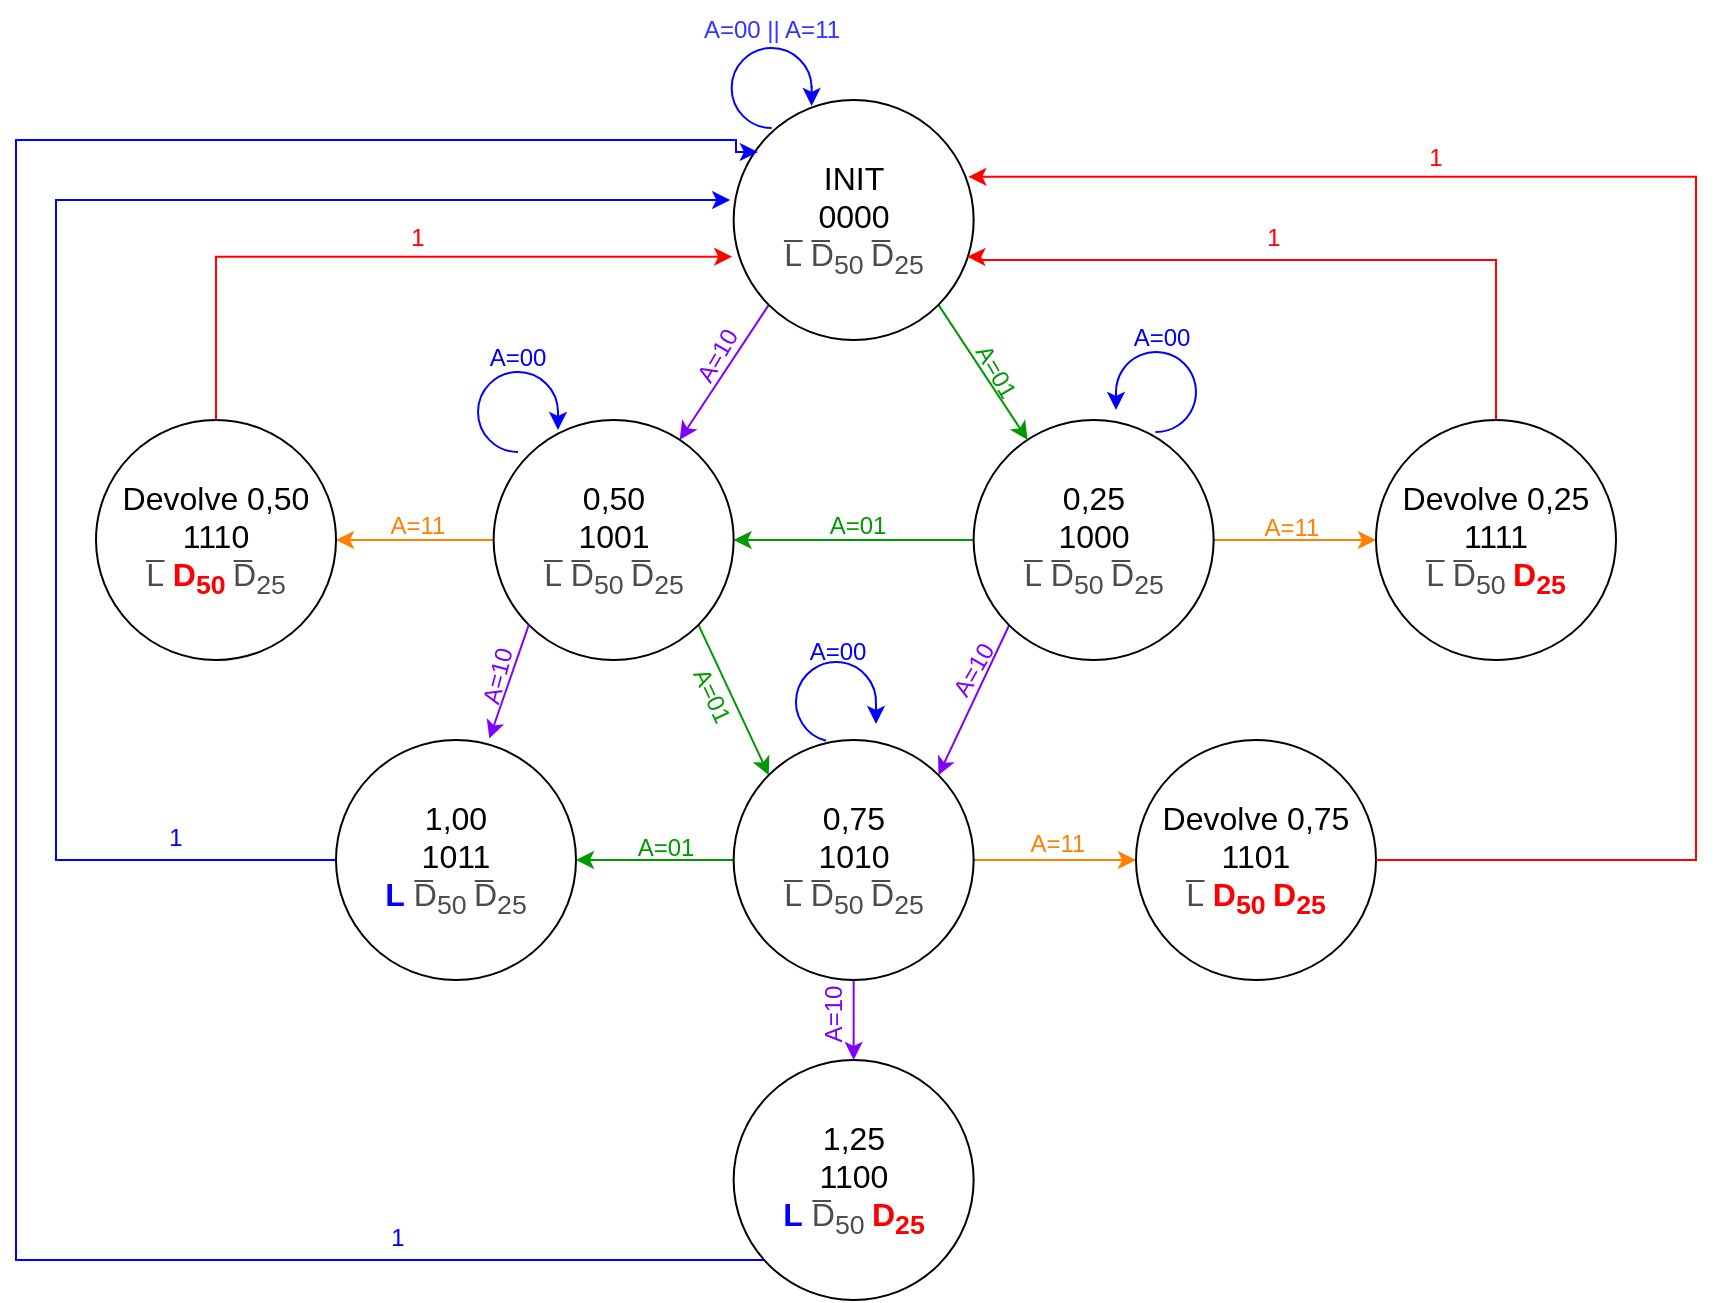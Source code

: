 <mxfile version="26.0.6">
  <diagram name="Página-1" id="yzmi1JWVDaBG6i4Se17x">
    <mxGraphModel dx="2440" dy="1292" grid="1" gridSize="10" guides="1" tooltips="1" connect="1" arrows="1" fold="1" page="1" pageScale="1" pageWidth="870" pageHeight="330" math="0" shadow="0">
      <root>
        <mxCell id="0" />
        <mxCell id="1" parent="0" />
        <mxCell id="c419f2hOSN9Mxq6ZNIz8-73" style="rounded=0;orthogonalLoop=1;jettySize=auto;html=1;exitX=1;exitY=1;exitDx=0;exitDy=0;strokeColor=#009900;" edge="1" parent="1" source="c419f2hOSN9Mxq6ZNIz8-1" target="c419f2hOSN9Mxq6ZNIz8-2">
          <mxGeometry relative="1" as="geometry" />
        </mxCell>
        <mxCell id="c419f2hOSN9Mxq6ZNIz8-74" style="rounded=0;orthogonalLoop=1;jettySize=auto;html=1;exitX=0;exitY=1;exitDx=0;exitDy=0;strokeColor=#7F00FF;" edge="1" parent="1" source="c419f2hOSN9Mxq6ZNIz8-1" target="c419f2hOSN9Mxq6ZNIz8-3">
          <mxGeometry relative="1" as="geometry" />
        </mxCell>
        <mxCell id="c419f2hOSN9Mxq6ZNIz8-1" value="&lt;font style=&quot;font-size: 16px;&quot; face=&quot;Helvetica&quot;&gt;INIT&lt;br&gt;0000&lt;br&gt;&lt;font style=&quot;&quot;&gt;&lt;span style=&quot;color: rgb(76, 76, 76); text-align: justify; background-color: rgb(255, 255, 255);&quot;&gt;L̅&amp;nbsp;&lt;/span&gt;&lt;span style=&quot;color: rgb(76, 76, 76); text-align: justify; background-color: rgb(255, 255, 255);&quot;&gt;D̅&lt;sub&gt;50&amp;nbsp;&lt;/sub&gt;&lt;/span&gt;&lt;span style=&quot;color: rgb(76, 76, 76); text-align: justify; background-color: rgb(255, 255, 255);&quot;&gt;D̅&lt;sub style=&quot;&quot;&gt;25&lt;/sub&gt;&lt;/span&gt;&lt;/font&gt;&lt;/font&gt;" style="ellipse;whiteSpace=wrap;html=1;aspect=fixed;" vertex="1" parent="1">
          <mxGeometry x="368.82" y="60" width="120" height="120" as="geometry" />
        </mxCell>
        <mxCell id="c419f2hOSN9Mxq6ZNIz8-79" style="edgeStyle=orthogonalEdgeStyle;rounded=0;orthogonalLoop=1;jettySize=auto;html=1;exitX=1;exitY=0.5;exitDx=0;exitDy=0;entryX=0;entryY=0.5;entryDx=0;entryDy=0;strokeColor=#FF8000;" edge="1" parent="1" source="c419f2hOSN9Mxq6ZNIz8-2" target="c419f2hOSN9Mxq6ZNIz8-9">
          <mxGeometry relative="1" as="geometry" />
        </mxCell>
        <mxCell id="c419f2hOSN9Mxq6ZNIz8-80" style="edgeStyle=orthogonalEdgeStyle;rounded=0;orthogonalLoop=1;jettySize=auto;html=1;entryX=1;entryY=0.5;entryDx=0;entryDy=0;strokeColor=#009900;" edge="1" parent="1" source="c419f2hOSN9Mxq6ZNIz8-2" target="c419f2hOSN9Mxq6ZNIz8-3">
          <mxGeometry relative="1" as="geometry" />
        </mxCell>
        <mxCell id="c419f2hOSN9Mxq6ZNIz8-81" style="rounded=0;orthogonalLoop=1;jettySize=auto;html=1;exitX=0;exitY=1;exitDx=0;exitDy=0;entryX=1;entryY=0;entryDx=0;entryDy=0;strokeColor=#7F00FF;" edge="1" parent="1" source="c419f2hOSN9Mxq6ZNIz8-2" target="c419f2hOSN9Mxq6ZNIz8-4">
          <mxGeometry relative="1" as="geometry" />
        </mxCell>
        <mxCell id="c419f2hOSN9Mxq6ZNIz8-2" value="&lt;font style=&quot;font-size: 16px;&quot; face=&quot;Helvetica&quot;&gt;0,25&lt;br&gt;1000&lt;br&gt;&lt;font&gt;&lt;span style=&quot;color: rgb(76, 76, 76); text-align: justify; background-color: rgb(255, 255, 255);&quot;&gt;L̅&amp;nbsp;&lt;/span&gt;&lt;span style=&quot;color: rgb(76, 76, 76); text-align: justify; background-color: rgb(255, 255, 255);&quot;&gt;D̅&lt;sub&gt;50&amp;nbsp;&lt;/sub&gt;&lt;/span&gt;&lt;span style=&quot;color: rgb(76, 76, 76); text-align: justify; background-color: rgb(255, 255, 255);&quot;&gt;D̅&lt;sub style=&quot;&quot;&gt;25&lt;/sub&gt;&lt;/span&gt;&lt;/font&gt;&lt;/font&gt;" style="ellipse;whiteSpace=wrap;html=1;aspect=fixed;" vertex="1" parent="1">
          <mxGeometry x="488.82" y="220" width="120" height="120" as="geometry" />
        </mxCell>
        <mxCell id="c419f2hOSN9Mxq6ZNIz8-86" style="rounded=0;orthogonalLoop=1;jettySize=auto;html=1;exitX=1;exitY=1;exitDx=0;exitDy=0;entryX=0;entryY=0;entryDx=0;entryDy=0;strokeColor=#009900;" edge="1" parent="1" source="c419f2hOSN9Mxq6ZNIz8-3" target="c419f2hOSN9Mxq6ZNIz8-4">
          <mxGeometry relative="1" as="geometry" />
        </mxCell>
        <mxCell id="c419f2hOSN9Mxq6ZNIz8-90" value="" style="edgeStyle=orthogonalEdgeStyle;rounded=0;orthogonalLoop=1;jettySize=auto;html=1;fontColor=#FF8000;strokeColor=#FF8000;" edge="1" parent="1" source="c419f2hOSN9Mxq6ZNIz8-3" target="c419f2hOSN9Mxq6ZNIz8-8">
          <mxGeometry relative="1" as="geometry" />
        </mxCell>
        <mxCell id="c419f2hOSN9Mxq6ZNIz8-3" value="&lt;font style=&quot;font-size: 16px;&quot; face=&quot;Helvetica&quot;&gt;0,50&lt;br&gt;1001&lt;br&gt;&lt;font&gt;&lt;span style=&quot;color: rgb(76, 76, 76); text-align: justify; background-color: rgb(255, 255, 255);&quot;&gt;L̅&amp;nbsp;&lt;/span&gt;&lt;span style=&quot;color: rgb(76, 76, 76); text-align: justify; background-color: rgb(255, 255, 255);&quot;&gt;D̅&lt;sub&gt;50&amp;nbsp;&lt;/sub&gt;&lt;/span&gt;&lt;span style=&quot;color: rgb(76, 76, 76); text-align: justify; background-color: rgb(255, 255, 255);&quot;&gt;D̅&lt;sub style=&quot;&quot;&gt;25&lt;/sub&gt;&lt;/span&gt;&lt;/font&gt;&lt;/font&gt;" style="ellipse;whiteSpace=wrap;html=1;aspect=fixed;" vertex="1" parent="1">
          <mxGeometry x="248.82" y="220" width="120" height="120" as="geometry" />
        </mxCell>
        <mxCell id="c419f2hOSN9Mxq6ZNIz8-91" value="" style="edgeStyle=orthogonalEdgeStyle;rounded=0;orthogonalLoop=1;jettySize=auto;html=1;strokeColor=#009900;" edge="1" parent="1" source="c419f2hOSN9Mxq6ZNIz8-4" target="c419f2hOSN9Mxq6ZNIz8-5">
          <mxGeometry relative="1" as="geometry" />
        </mxCell>
        <mxCell id="c419f2hOSN9Mxq6ZNIz8-92" value="" style="edgeStyle=orthogonalEdgeStyle;rounded=0;orthogonalLoop=1;jettySize=auto;html=1;strokeColor=#FF8000;" edge="1" parent="1" source="c419f2hOSN9Mxq6ZNIz8-4" target="c419f2hOSN9Mxq6ZNIz8-7">
          <mxGeometry relative="1" as="geometry" />
        </mxCell>
        <mxCell id="c419f2hOSN9Mxq6ZNIz8-93" value="" style="edgeStyle=orthogonalEdgeStyle;rounded=0;orthogonalLoop=1;jettySize=auto;html=1;strokeColor=#7F00FF;" edge="1" parent="1" source="c419f2hOSN9Mxq6ZNIz8-4" target="c419f2hOSN9Mxq6ZNIz8-6">
          <mxGeometry relative="1" as="geometry" />
        </mxCell>
        <mxCell id="c419f2hOSN9Mxq6ZNIz8-4" value="&lt;font style=&quot;font-size: 16px;&quot; face=&quot;Helvetica&quot;&gt;0,75&lt;br&gt;1010&lt;br&gt;&lt;font style=&quot;&quot;&gt;&lt;span style=&quot;color: rgb(76, 76, 76); text-align: justify; background-color: rgb(255, 255, 255);&quot;&gt;L̅&amp;nbsp;&lt;/span&gt;&lt;span style=&quot;color: rgb(76, 76, 76); text-align: justify; background-color: rgb(255, 255, 255);&quot;&gt;D̅&lt;sub&gt;50&amp;nbsp;&lt;/sub&gt;&lt;/span&gt;&lt;span style=&quot;color: rgb(76, 76, 76); text-align: justify; background-color: rgb(255, 255, 255);&quot;&gt;D̅&lt;sub style=&quot;&quot;&gt;25&lt;/sub&gt;&lt;/span&gt;&lt;/font&gt;&lt;/font&gt;" style="ellipse;whiteSpace=wrap;html=1;aspect=fixed;" vertex="1" parent="1">
          <mxGeometry x="368.82" y="380" width="120" height="120" as="geometry" />
        </mxCell>
        <mxCell id="c419f2hOSN9Mxq6ZNIz8-5" value="&lt;font style=&quot;font-size: 16px;&quot; face=&quot;Helvetica&quot;&gt;1,00&lt;br&gt;1011&lt;br&gt;&lt;font style=&quot;&quot;&gt;&lt;span style=&quot;text-align: justify; background-color: rgb(255, 255, 255);&quot;&gt;&lt;font style=&quot;color: rgb(0, 0, 255);&quot;&gt;&lt;b&gt;L&lt;/b&gt;&lt;/font&gt;&lt;/span&gt;&lt;span style=&quot;color: rgb(76, 76, 76); text-align: justify; background-color: rgb(255, 255, 255);&quot;&gt;&amp;nbsp;&lt;/span&gt;&lt;span style=&quot;color: rgb(76, 76, 76); text-align: justify; background-color: rgb(255, 255, 255);&quot;&gt;D̅&lt;sub&gt;50&amp;nbsp;&lt;/sub&gt;&lt;/span&gt;&lt;span style=&quot;color: rgb(76, 76, 76); text-align: justify; background-color: rgb(255, 255, 255);&quot;&gt;D̅&lt;sub style=&quot;&quot;&gt;25&lt;/sub&gt;&lt;/span&gt;&lt;/font&gt;&lt;/font&gt;" style="ellipse;whiteSpace=wrap;html=1;aspect=fixed;" vertex="1" parent="1">
          <mxGeometry x="170" y="380" width="120" height="120" as="geometry" />
        </mxCell>
        <mxCell id="c419f2hOSN9Mxq6ZNIz8-6" value="&lt;font style=&quot;font-size: 16px;&quot; face=&quot;Helvetica&quot;&gt;1,25&lt;br&gt;1100&lt;br&gt;&lt;font style=&quot;&quot;&gt;&lt;span style=&quot;text-align: justify; background-color: rgb(255, 255, 255);&quot;&gt;&lt;b style=&quot;&quot;&gt;&lt;font style=&quot;color: rgb(0, 0, 255);&quot;&gt;L&lt;/font&gt;&lt;/b&gt;&lt;font style=&quot;color: rgb(0, 0, 255);&quot;&gt;&amp;nbsp;&lt;/font&gt;&lt;/span&gt;&lt;span style=&quot;color: rgb(76, 76, 76); text-align: justify; background-color: rgb(255, 255, 255);&quot;&gt;D̅&lt;sub&gt;50&amp;nbsp;&lt;/sub&gt;&lt;/span&gt;&lt;span style=&quot;text-align: justify; background-color: rgb(255, 255, 255);&quot;&gt;&lt;b style=&quot;&quot;&gt;&lt;font style=&quot;color: rgb(255, 0, 0);&quot;&gt;D&lt;sub style=&quot;&quot;&gt;25&lt;/sub&gt;&lt;/font&gt;&lt;/b&gt;&lt;/span&gt;&lt;/font&gt;&lt;/font&gt;" style="ellipse;whiteSpace=wrap;html=1;aspect=fixed;" vertex="1" parent="1">
          <mxGeometry x="368.82" y="540" width="120" height="120" as="geometry" />
        </mxCell>
        <mxCell id="c419f2hOSN9Mxq6ZNIz8-7" value="&lt;font style=&quot;font-size: 16px;&quot; face=&quot;Helvetica&quot;&gt;Devolve 0,75&lt;br&gt;1101&lt;br&gt;&lt;font style=&quot;&quot;&gt;&lt;span style=&quot;color: rgb(76, 76, 76); text-align: justify; background-color: rgb(255, 255, 255);&quot;&gt;L̅&amp;nbsp;&lt;/span&gt;&lt;b&gt;&lt;font style=&quot;color: rgb(255, 0, 0);&quot;&gt;&lt;span style=&quot;text-align: justify; background-color: rgb(255, 255, 255);&quot;&gt;D&lt;sub style=&quot;&quot;&gt;50&amp;nbsp;&lt;/sub&gt;&lt;/span&gt;&lt;span style=&quot;text-align: justify; background-color: rgb(255, 255, 255);&quot;&gt;D&lt;sub style=&quot;&quot;&gt;25&lt;/sub&gt;&lt;/span&gt;&lt;/font&gt;&lt;/b&gt;&lt;/font&gt;&lt;/font&gt;" style="ellipse;whiteSpace=wrap;html=1;aspect=fixed;" vertex="1" parent="1">
          <mxGeometry x="570" y="380" width="120" height="120" as="geometry" />
        </mxCell>
        <mxCell id="c419f2hOSN9Mxq6ZNIz8-8" value="&lt;font style=&quot;font-size: 16px;&quot; face=&quot;Helvetica&quot;&gt;Devolve 0,50&lt;br&gt;1110&lt;br&gt;&lt;font style=&quot;&quot;&gt;&lt;span style=&quot;color: rgb(76, 76, 76); text-align: justify; background-color: rgb(255, 255, 255);&quot;&gt;L̅&amp;nbsp;&lt;/span&gt;&lt;span style=&quot;text-align: justify; background-color: rgb(255, 255, 255);&quot;&gt;&lt;b style=&quot;&quot;&gt;&lt;font style=&quot;color: rgb(255, 0, 0);&quot;&gt;D&lt;sub style=&quot;&quot;&gt;50&amp;nbsp;&lt;/sub&gt;&lt;/font&gt;&lt;/b&gt;&lt;/span&gt;&lt;span style=&quot;color: rgb(76, 76, 76); text-align: justify; background-color: rgb(255, 255, 255);&quot;&gt;D̅&lt;sub style=&quot;&quot;&gt;25&lt;/sub&gt;&lt;/span&gt;&lt;/font&gt;&lt;/font&gt;" style="ellipse;whiteSpace=wrap;html=1;aspect=fixed;" vertex="1" parent="1">
          <mxGeometry x="50" y="220" width="120" height="120" as="geometry" />
        </mxCell>
        <mxCell id="c419f2hOSN9Mxq6ZNIz8-9" value="&lt;font style=&quot;font-size: 16px;&quot; face=&quot;Helvetica&quot;&gt;Devolve 0,25&lt;br&gt;1111&lt;br&gt;&lt;font style=&quot;&quot;&gt;&lt;span style=&quot;color: rgb(76, 76, 76); text-align: justify; background-color: rgb(255, 255, 255);&quot;&gt;L̅&amp;nbsp;&lt;/span&gt;&lt;span style=&quot;color: rgb(76, 76, 76); text-align: justify; background-color: rgb(255, 255, 255);&quot;&gt;D̅&lt;sub&gt;50&amp;nbsp;&lt;/sub&gt;&lt;/span&gt;&lt;span style=&quot;text-align: justify; background-color: rgb(255, 255, 255);&quot;&gt;&lt;b style=&quot;&quot;&gt;&lt;font style=&quot;color: rgb(255, 0, 0);&quot;&gt;D&lt;sub style=&quot;&quot;&gt;25&lt;/sub&gt;&lt;/font&gt;&lt;/b&gt;&lt;/span&gt;&lt;/font&gt;&lt;/font&gt;" style="ellipse;whiteSpace=wrap;html=1;aspect=fixed;" vertex="1" parent="1">
          <mxGeometry x="690" y="220" width="120" height="120" as="geometry" />
        </mxCell>
        <mxCell id="c419f2hOSN9Mxq6ZNIz8-77" value="" style="verticalLabelPosition=bottom;verticalAlign=top;html=1;shape=mxgraph.basic.arc;startAngle=0.5;endAngle=0.248;allowArrows=1;fontColor=#0000FF;strokeColor=#0000FF;" vertex="1" parent="1">
          <mxGeometry x="367.82" y="34" width="40" height="40" as="geometry" />
        </mxCell>
        <mxCell id="c419f2hOSN9Mxq6ZNIz8-78" value="" style="endArrow=classic;html=1;rounded=0;arcSize=20;strokeColor=#0000FF;" edge="1" parent="1">
          <mxGeometry width="50" height="50" relative="1" as="geometry">
            <mxPoint x="407.82" y="53" as="sourcePoint" />
            <mxPoint x="407.82" y="63" as="targetPoint" />
            <Array as="points">
              <mxPoint x="407.82" y="53" />
            </Array>
          </mxGeometry>
        </mxCell>
        <mxCell id="c419f2hOSN9Mxq6ZNIz8-84" value="" style="verticalLabelPosition=bottom;verticalAlign=top;html=1;shape=mxgraph.basic.arc;startAngle=0.748;endAngle=0.502;allowArrows=1;strokeColor=#0000FF;" vertex="1" parent="1">
          <mxGeometry x="560" y="186" width="40" height="40" as="geometry" />
        </mxCell>
        <mxCell id="c419f2hOSN9Mxq6ZNIz8-85" value="" style="endArrow=classic;html=1;rounded=0;arcSize=20;strokeColor=#0000FF;" edge="1" parent="1">
          <mxGeometry width="50" height="50" relative="1" as="geometry">
            <mxPoint x="560" y="205" as="sourcePoint" />
            <mxPoint x="560" y="215" as="targetPoint" />
            <Array as="points">
              <mxPoint x="560" y="205" />
            </Array>
          </mxGeometry>
        </mxCell>
        <mxCell id="c419f2hOSN9Mxq6ZNIz8-87" style="rounded=0;orthogonalLoop=1;jettySize=auto;html=1;exitX=0;exitY=1;exitDx=0;exitDy=0;entryX=0.639;entryY=-0.006;entryDx=0;entryDy=0;entryPerimeter=0;strokeColor=#7F00FF;" edge="1" parent="1" source="c419f2hOSN9Mxq6ZNIz8-3" target="c419f2hOSN9Mxq6ZNIz8-5">
          <mxGeometry relative="1" as="geometry" />
        </mxCell>
        <mxCell id="c419f2hOSN9Mxq6ZNIz8-88" value="" style="verticalLabelPosition=bottom;verticalAlign=top;html=1;shape=mxgraph.basic.arc;startAngle=0.5;endAngle=0.248;allowArrows=1;strokeColor=#0000FF;" vertex="1" parent="1">
          <mxGeometry x="241.0" y="196" width="40" height="40" as="geometry" />
        </mxCell>
        <mxCell id="c419f2hOSN9Mxq6ZNIz8-89" value="" style="endArrow=classic;html=1;rounded=0;arcSize=20;strokeColor=#0000FF;" edge="1" parent="1">
          <mxGeometry width="50" height="50" relative="1" as="geometry">
            <mxPoint x="281" y="215" as="sourcePoint" />
            <mxPoint x="281" y="225" as="targetPoint" />
            <Array as="points">
              <mxPoint x="281" y="215" />
            </Array>
          </mxGeometry>
        </mxCell>
        <mxCell id="c419f2hOSN9Mxq6ZNIz8-94" value="" style="verticalLabelPosition=bottom;verticalAlign=top;html=1;shape=mxgraph.basic.arc;startAngle=0.54;endAngle=0.26;allowArrows=1;strokeColor=#0000FF;" vertex="1" parent="1">
          <mxGeometry x="400" y="341" width="40" height="40" as="geometry" />
        </mxCell>
        <mxCell id="c419f2hOSN9Mxq6ZNIz8-95" value="" style="endArrow=classic;html=1;rounded=0;arcSize=20;strokeColor=#0000FF;" edge="1" parent="1">
          <mxGeometry width="50" height="50" relative="1" as="geometry">
            <mxPoint x="440" y="362" as="sourcePoint" />
            <mxPoint x="440" y="372" as="targetPoint" />
            <Array as="points">
              <mxPoint x="440" y="362" />
            </Array>
          </mxGeometry>
        </mxCell>
        <mxCell id="c419f2hOSN9Mxq6ZNIz8-98" style="edgeStyle=orthogonalEdgeStyle;rounded=0;orthogonalLoop=1;jettySize=auto;html=1;entryX=0.974;entryY=0.653;entryDx=0;entryDy=0;entryPerimeter=0;strokeColor=#FF0000;" edge="1" parent="1" source="c419f2hOSN9Mxq6ZNIz8-9" target="c419f2hOSN9Mxq6ZNIz8-1">
          <mxGeometry relative="1" as="geometry">
            <Array as="points">
              <mxPoint x="750" y="140" />
              <mxPoint x="490" y="140" />
              <mxPoint x="490" y="138" />
            </Array>
          </mxGeometry>
        </mxCell>
        <mxCell id="c419f2hOSN9Mxq6ZNIz8-99" style="edgeStyle=orthogonalEdgeStyle;rounded=0;orthogonalLoop=1;jettySize=auto;html=1;exitX=0.5;exitY=0;exitDx=0;exitDy=0;entryX=-0.006;entryY=0.653;entryDx=0;entryDy=0;entryPerimeter=0;strokeColor=#FF0000;" edge="1" parent="1" source="c419f2hOSN9Mxq6ZNIz8-8" target="c419f2hOSN9Mxq6ZNIz8-1">
          <mxGeometry relative="1" as="geometry" />
        </mxCell>
        <mxCell id="c419f2hOSN9Mxq6ZNIz8-100" style="edgeStyle=orthogonalEdgeStyle;rounded=0;orthogonalLoop=1;jettySize=auto;html=1;entryX=0.978;entryY=0.32;entryDx=0;entryDy=0;entryPerimeter=0;strokeColor=#FF0000;" edge="1" parent="1" source="c419f2hOSN9Mxq6ZNIz8-7" target="c419f2hOSN9Mxq6ZNIz8-1">
          <mxGeometry relative="1" as="geometry">
            <Array as="points">
              <mxPoint x="850" y="440" />
              <mxPoint x="850" y="98" />
            </Array>
          </mxGeometry>
        </mxCell>
        <mxCell id="c419f2hOSN9Mxq6ZNIz8-101" style="edgeStyle=orthogonalEdgeStyle;rounded=0;orthogonalLoop=1;jettySize=auto;html=1;entryX=0.101;entryY=0.217;entryDx=0;entryDy=0;entryPerimeter=0;strokeColor=#0000FF;" edge="1" parent="1" source="c419f2hOSN9Mxq6ZNIz8-6" target="c419f2hOSN9Mxq6ZNIz8-1">
          <mxGeometry relative="1" as="geometry">
            <Array as="points">
              <mxPoint x="10" y="640" />
              <mxPoint x="10" y="80" />
              <mxPoint x="370" y="80" />
              <mxPoint x="370" y="86" />
            </Array>
          </mxGeometry>
        </mxCell>
        <mxCell id="c419f2hOSN9Mxq6ZNIz8-102" style="edgeStyle=orthogonalEdgeStyle;rounded=0;orthogonalLoop=1;jettySize=auto;html=1;entryX=-0.014;entryY=0.42;entryDx=0;entryDy=0;entryPerimeter=0;strokeColor=#0000FF;" edge="1" parent="1" source="c419f2hOSN9Mxq6ZNIz8-5" target="c419f2hOSN9Mxq6ZNIz8-1">
          <mxGeometry relative="1" as="geometry">
            <Array as="points">
              <mxPoint x="30" y="440" />
              <mxPoint x="30" y="110" />
              <mxPoint x="367" y="110" />
            </Array>
          </mxGeometry>
        </mxCell>
        <mxCell id="c419f2hOSN9Mxq6ZNIz8-103" value="A=&lt;span style=&quot;background-color: transparent;&quot;&gt;00 || A=11&lt;/span&gt;" style="text;html=1;align=center;verticalAlign=middle;whiteSpace=wrap;rounded=0;fontColor=#3333FF;" vertex="1" parent="1">
          <mxGeometry x="338" y="10" width="100" height="30" as="geometry" />
        </mxCell>
        <mxCell id="c419f2hOSN9Mxq6ZNIz8-104" value="1" style="text;html=1;align=center;verticalAlign=middle;whiteSpace=wrap;rounded=0;fontColor=#0000FF;" vertex="1" parent="1">
          <mxGeometry x="171" y="614" width="60" height="30" as="geometry" />
        </mxCell>
        <mxCell id="c419f2hOSN9Mxq6ZNIz8-106" value="A=00" style="text;html=1;align=center;verticalAlign=middle;whiteSpace=wrap;rounded=0;fontColor=#0000FF;" vertex="1" parent="1">
          <mxGeometry x="553" y="164" width="60" height="30" as="geometry" />
        </mxCell>
        <mxCell id="c419f2hOSN9Mxq6ZNIz8-107" value="A=00" style="text;html=1;align=center;verticalAlign=middle;whiteSpace=wrap;rounded=0;fontColor=#0000FF;" vertex="1" parent="1">
          <mxGeometry x="231" y="174" width="60" height="30" as="geometry" />
        </mxCell>
        <mxCell id="c419f2hOSN9Mxq6ZNIz8-108" value="A=00" style="text;html=1;align=center;verticalAlign=middle;whiteSpace=wrap;rounded=0;fontColor=#0000FF;" vertex="1" parent="1">
          <mxGeometry x="391" y="321" width="60" height="30" as="geometry" />
        </mxCell>
        <mxCell id="c419f2hOSN9Mxq6ZNIz8-109" value="A=01" style="text;html=1;align=center;verticalAlign=middle;whiteSpace=wrap;rounded=0;rotation=60;fontColor=#009900;" vertex="1" parent="1">
          <mxGeometry x="470" y="181" width="60" height="30" as="geometry" />
        </mxCell>
        <mxCell id="c419f2hOSN9Mxq6ZNIz8-110" value="A=01" style="text;html=1;align=center;verticalAlign=middle;whiteSpace=wrap;rounded=0;fontColor=#009900;" vertex="1" parent="1">
          <mxGeometry x="401" y="258" width="60" height="30" as="geometry" />
        </mxCell>
        <mxCell id="c419f2hOSN9Mxq6ZNIz8-111" value="A=01" style="text;html=1;align=center;verticalAlign=middle;whiteSpace=wrap;rounded=0;rotation=65;fontColor=#009900;" vertex="1" parent="1">
          <mxGeometry x="328" y="343" width="60" height="30" as="geometry" />
        </mxCell>
        <mxCell id="c419f2hOSN9Mxq6ZNIz8-112" value="A=01" style="text;html=1;align=center;verticalAlign=middle;whiteSpace=wrap;rounded=0;fontColor=#009900;" vertex="1" parent="1">
          <mxGeometry x="304.82" y="419" width="60" height="30" as="geometry" />
        </mxCell>
        <mxCell id="c419f2hOSN9Mxq6ZNIz8-114" value="A=10" style="text;html=1;align=center;verticalAlign=middle;whiteSpace=wrap;rounded=0;rotation=-60;fontColor=#7F00FF;" vertex="1" parent="1">
          <mxGeometry x="330.82" y="173" width="60" height="30" as="geometry" />
        </mxCell>
        <mxCell id="c419f2hOSN9Mxq6ZNIz8-115" value="A=10" style="text;html=1;align=center;verticalAlign=middle;whiteSpace=wrap;rounded=0;rotation=-60;fontColor=#7F00FF;" vertex="1" parent="1">
          <mxGeometry x="459" y="330" width="60" height="30" as="geometry" />
        </mxCell>
        <mxCell id="c419f2hOSN9Mxq6ZNIz8-117" value="&lt;font style=&quot;&quot;&gt;A=11&lt;/font&gt;" style="text;html=1;align=center;verticalAlign=middle;whiteSpace=wrap;rounded=0;fontColor=#FF8000;" vertex="1" parent="1">
          <mxGeometry x="618" y="259" width="60" height="30" as="geometry" />
        </mxCell>
        <mxCell id="c419f2hOSN9Mxq6ZNIz8-118" value="A=10" style="text;html=1;align=center;verticalAlign=middle;whiteSpace=wrap;rounded=0;rotation=-75;fontColor=#7F00FF;" vertex="1" parent="1">
          <mxGeometry x="221" y="333" width="60" height="30" as="geometry" />
        </mxCell>
        <mxCell id="c419f2hOSN9Mxq6ZNIz8-121" value="A=11" style="text;html=1;align=center;verticalAlign=middle;whiteSpace=wrap;rounded=0;fontColor=#FF8000;" vertex="1" parent="1">
          <mxGeometry x="181" y="258" width="60" height="30" as="geometry" />
        </mxCell>
        <mxCell id="c419f2hOSN9Mxq6ZNIz8-122" value="A=10" style="text;html=1;align=center;verticalAlign=middle;whiteSpace=wrap;rounded=0;rotation=-90;fontColor=#7F00FF;" vertex="1" parent="1">
          <mxGeometry x="389" y="502" width="60" height="30" as="geometry" />
        </mxCell>
        <mxCell id="c419f2hOSN9Mxq6ZNIz8-123" value="A=11" style="text;html=1;align=center;verticalAlign=middle;whiteSpace=wrap;rounded=0;fontColor=#FF8000;" vertex="1" parent="1">
          <mxGeometry x="501" y="417" width="60" height="30" as="geometry" />
        </mxCell>
        <mxCell id="c419f2hOSN9Mxq6ZNIz8-125" value="1" style="text;html=1;align=center;verticalAlign=middle;whiteSpace=wrap;rounded=0;fontColor=#0000FF;" vertex="1" parent="1">
          <mxGeometry x="60" y="414" width="60" height="30" as="geometry" />
        </mxCell>
        <mxCell id="c419f2hOSN9Mxq6ZNIz8-126" value="1" style="text;html=1;align=center;verticalAlign=middle;whiteSpace=wrap;rounded=0;fontColor=#FF0000;" vertex="1" parent="1">
          <mxGeometry x="181" y="114" width="60" height="30" as="geometry" />
        </mxCell>
        <mxCell id="c419f2hOSN9Mxq6ZNIz8-127" value="1" style="text;html=1;align=center;verticalAlign=middle;whiteSpace=wrap;rounded=0;fontColor=#FF0000;" vertex="1" parent="1">
          <mxGeometry x="608.82" y="114" width="60" height="30" as="geometry" />
        </mxCell>
        <mxCell id="c419f2hOSN9Mxq6ZNIz8-128" value="1" style="text;html=1;align=center;verticalAlign=middle;whiteSpace=wrap;rounded=0;fontColor=#FF0000;" vertex="1" parent="1">
          <mxGeometry x="690" y="74" width="60" height="30" as="geometry" />
        </mxCell>
      </root>
    </mxGraphModel>
  </diagram>
</mxfile>
